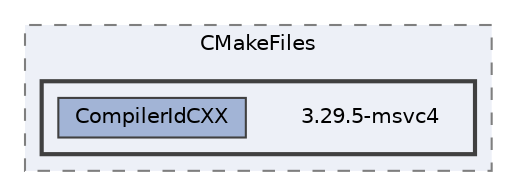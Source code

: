 digraph "C:/Users/Gusto/Desktop/projects/figura_geometrica/build/CMakeFiles/3.29.5-msvc4"
{
 // LATEX_PDF_SIZE
  bgcolor="transparent";
  edge [fontname=Helvetica,fontsize=10,labelfontname=Helvetica,labelfontsize=10];
  node [fontname=Helvetica,fontsize=10,shape=box,height=0.2,width=0.4];
  compound=true
  subgraph clusterdir_63772b626f2709090f0bdca0f40827b4 {
    graph [ bgcolor="#edf0f7", pencolor="grey50", label="CMakeFiles", fontname=Helvetica,fontsize=10 style="filled,dashed", URL="dir_63772b626f2709090f0bdca0f40827b4.html",tooltip=""]
  subgraph clusterdir_34b33f5a40051cec129188d911963df5 {
    graph [ bgcolor="#edf0f7", pencolor="grey25", label="", fontname=Helvetica,fontsize=10 style="filled,bold", URL="dir_34b33f5a40051cec129188d911963df5.html",tooltip=""]
    dir_34b33f5a40051cec129188d911963df5 [shape=plaintext, label="3.29.5-msvc4"];
  dir_9ecf8a66ee8b80071e1060411a4d46cd [label="CompilerIdCXX", fillcolor="#a2b4d6", color="grey25", style="filled", URL="dir_9ecf8a66ee8b80071e1060411a4d46cd.html",tooltip=""];
  }
  }
}
